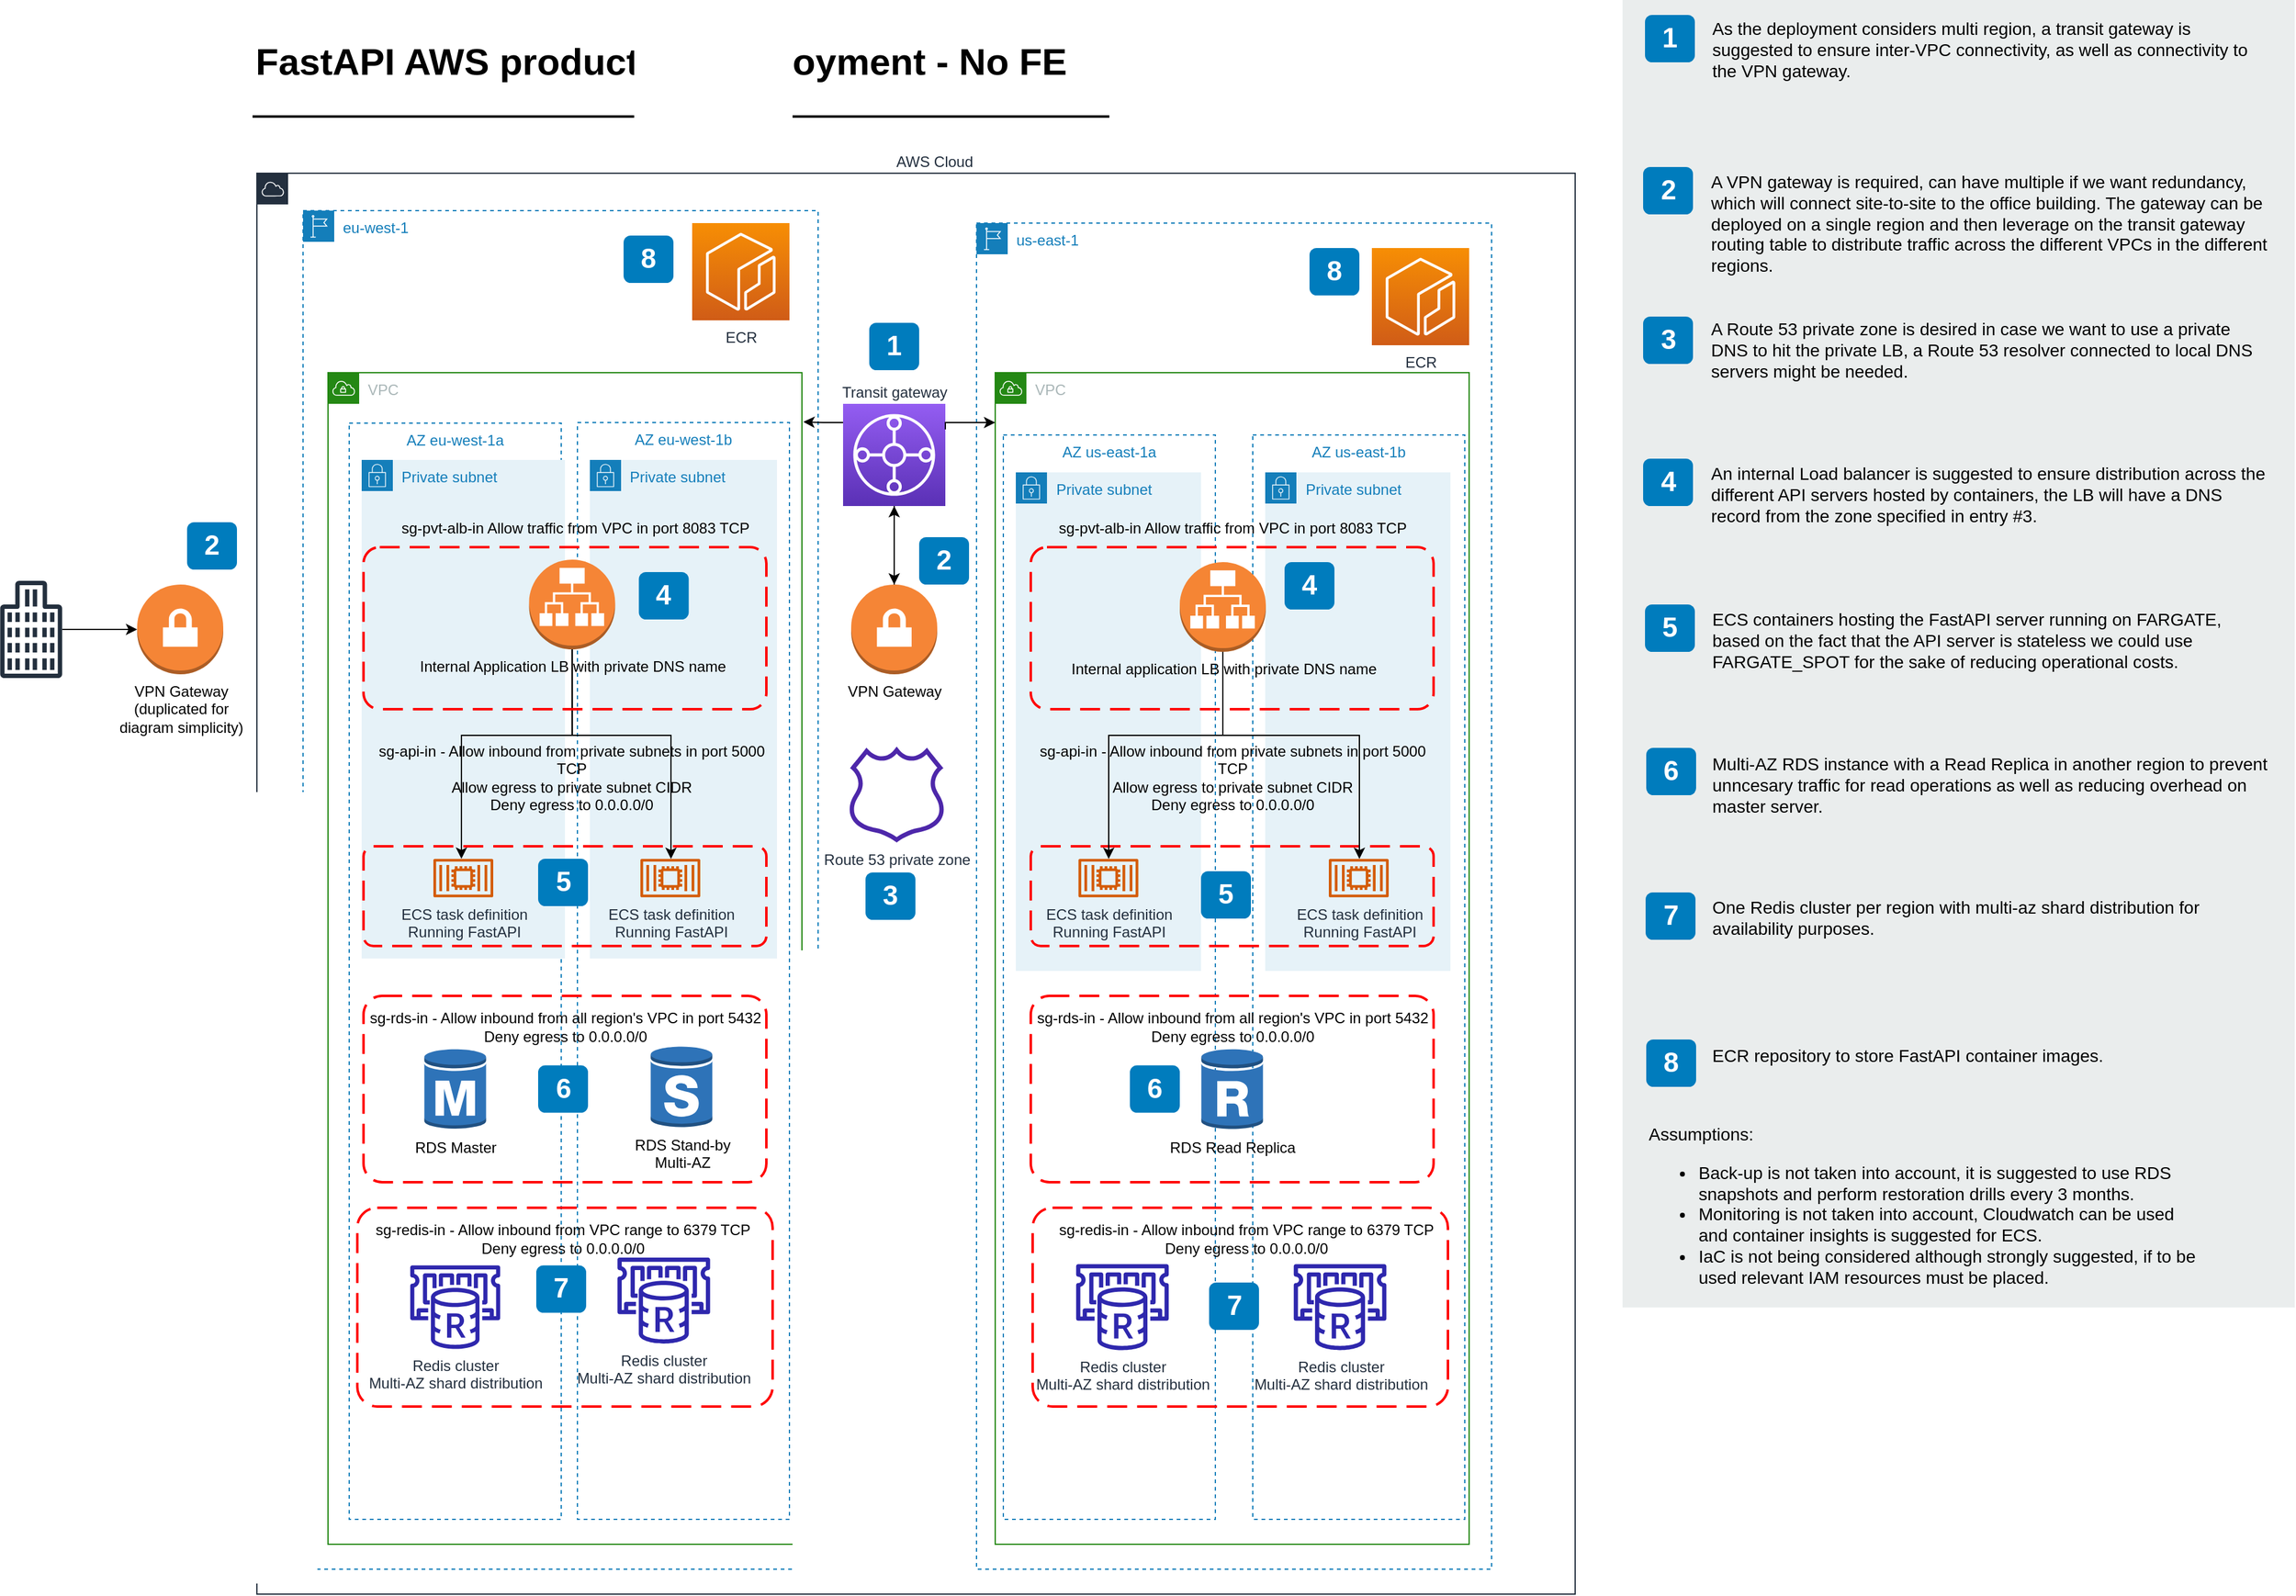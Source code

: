 <mxfile version="19.0.3" type="github">
  <diagram id="Ht1M8jgEwFfnCIfOTk4-" name="Page-1">
    <mxGraphModel dx="2238" dy="588" grid="1" gridSize="10" guides="1" tooltips="1" connect="1" arrows="1" fold="1" page="1" pageScale="1" pageWidth="1169" pageHeight="827" math="0" shadow="0">
      <root>
        <mxCell id="0" />
        <mxCell id="1" parent="0" />
        <mxCell id="-QjtrjUzRDEMRZ5MF8oH-47" value="FastAPI AWS production&amp;nbsp; deployment - No FE" style="text;html=1;resizable=0;points=[];autosize=1;align=left;verticalAlign=top;spacingTop=-4;fontSize=30;fontStyle=1" parent="1" vertex="1">
          <mxGeometry x="-697.5" y="189" width="670" height="40" as="geometry" />
        </mxCell>
        <mxCell id="SCVMTBWpLvtzJIhz15lM-1" value="" style="line;strokeWidth=2;html=1;fontSize=14;" parent="1" vertex="1">
          <mxGeometry x="-697.5" y="248.5" width="1060" height="10" as="geometry" />
        </mxCell>
        <mxCell id="7OVz4w7n9kzEPWy-4BBC-3" value="" style="rounded=0;whiteSpace=wrap;html=1;fillColor=#EAEDED;fontSize=22;fontColor=#FFFFFF;strokeColor=none;labelBackgroundColor=none;" parent="1" vertex="1">
          <mxGeometry x="401" y="160" width="539" height="1049" as="geometry" />
        </mxCell>
        <mxCell id="7OVz4w7n9kzEPWy-4BBC-4" value="1" style="rounded=1;whiteSpace=wrap;html=1;fillColor=#007CBD;strokeColor=none;fontColor=#FFFFFF;fontStyle=1;fontSize=22;labelBackgroundColor=none;" parent="1" vertex="1">
          <mxGeometry x="419" y="172" width="40" height="38" as="geometry" />
        </mxCell>
        <mxCell id="7OVz4w7n9kzEPWy-4BBC-5" value="2" style="rounded=1;whiteSpace=wrap;html=1;fillColor=#007CBD;strokeColor=none;fontColor=#FFFFFF;fontStyle=1;fontSize=22;labelBackgroundColor=none;" parent="1" vertex="1">
          <mxGeometry x="417.5" y="294" width="40" height="38" as="geometry" />
        </mxCell>
        <mxCell id="7OVz4w7n9kzEPWy-4BBC-6" value="3" style="rounded=1;whiteSpace=wrap;html=1;fillColor=#007CBD;strokeColor=none;fontColor=#FFFFFF;fontStyle=1;fontSize=22;labelBackgroundColor=none;" parent="1" vertex="1">
          <mxGeometry x="417.5" y="414" width="40" height="38" as="geometry" />
        </mxCell>
        <mxCell id="7OVz4w7n9kzEPWy-4BBC-7" value="4" style="rounded=1;whiteSpace=wrap;html=1;fillColor=#007CBD;strokeColor=none;fontColor=#FFFFFF;fontStyle=1;fontSize=22;labelBackgroundColor=none;" parent="1" vertex="1">
          <mxGeometry x="417.5" y="528" width="40" height="38" as="geometry" />
        </mxCell>
        <mxCell id="7OVz4w7n9kzEPWy-4BBC-8" value="5" style="rounded=1;whiteSpace=wrap;html=1;fillColor=#007CBD;strokeColor=none;fontColor=#FFFFFF;fontStyle=1;fontSize=22;labelBackgroundColor=none;" parent="1" vertex="1">
          <mxGeometry x="419" y="645" width="40" height="38" as="geometry" />
        </mxCell>
        <mxCell id="7OVz4w7n9kzEPWy-4BBC-9" value="6" style="rounded=1;whiteSpace=wrap;html=1;fillColor=#007CBD;strokeColor=none;fontColor=#FFFFFF;fontStyle=1;fontSize=22;labelBackgroundColor=none;" parent="1" vertex="1">
          <mxGeometry x="420" y="760" width="40" height="38" as="geometry" />
        </mxCell>
        <mxCell id="7OVz4w7n9kzEPWy-4BBC-10" value="7" style="rounded=1;whiteSpace=wrap;html=1;fillColor=#007CBD;strokeColor=none;fontColor=#FFFFFF;fontStyle=1;fontSize=22;labelBackgroundColor=none;" parent="1" vertex="1">
          <mxGeometry x="419.5" y="876" width="40" height="38" as="geometry" />
        </mxCell>
        <mxCell id="7OVz4w7n9kzEPWy-4BBC-11" value="8" style="rounded=1;whiteSpace=wrap;html=1;fillColor=#007CBD;strokeColor=none;fontColor=#FFFFFF;fontStyle=1;fontSize=22;labelBackgroundColor=none;" parent="1" vertex="1">
          <mxGeometry x="420" y="994" width="40" height="38" as="geometry" />
        </mxCell>
        <mxCell id="7OVz4w7n9kzEPWy-4BBC-13" value="As the deployment considers multi region, a transit gateway is suggested to ensure inter-VPC connectivity, as well as connectivity to the VPN gateway." style="text;html=1;align=left;verticalAlign=top;spacingTop=-4;fontSize=14;labelBackgroundColor=none;whiteSpace=wrap;" parent="1" vertex="1">
          <mxGeometry x="470.5" y="171.5" width="449" height="118" as="geometry" />
        </mxCell>
        <mxCell id="7OVz4w7n9kzEPWy-4BBC-14" value="A VPN gateway is required, can have multiple if we want redundancy, which will connect site-to-site to the office building. The gateway can be deployed on a single region and then leverage on the transit gateway routing table to distribute traffic across the different VPCs in the different regions." style="text;html=1;align=left;verticalAlign=top;spacingTop=-4;fontSize=14;labelBackgroundColor=none;whiteSpace=wrap;" parent="1" vertex="1">
          <mxGeometry x="469.5" y="294.5" width="450" height="115" as="geometry" />
        </mxCell>
        <mxCell id="7OVz4w7n9kzEPWy-4BBC-15" value="A Route 53 private zone is desired in case we want to use a private DNS to hit the private LB, a Route 53 resolver connected to local DNS servers might be needed." style="text;html=1;align=left;verticalAlign=top;spacingTop=-4;fontSize=14;labelBackgroundColor=none;whiteSpace=wrap;" parent="1" vertex="1">
          <mxGeometry x="469.5" y="412.5" width="450" height="117" as="geometry" />
        </mxCell>
        <mxCell id="7OVz4w7n9kzEPWy-4BBC-16" value="An internal Load balancer is suggested to ensure distribution across the different API servers hosted by containers, the LB will have a DNS record from the zone specified in entry #3." style="text;html=1;align=left;verticalAlign=top;spacingTop=-4;fontSize=14;labelBackgroundColor=none;whiteSpace=wrap;" parent="1" vertex="1">
          <mxGeometry x="469.5" y="528.5" width="450" height="121" as="geometry" />
        </mxCell>
        <mxCell id="7OVz4w7n9kzEPWy-4BBC-17" value="ECS containers hosting the FastAPI server running on FARGATE, based on the fact that the API server is stateless we could use FARGATE_SPOT for the sake of reducing operational costs." style="text;html=1;align=left;verticalAlign=top;spacingTop=-4;fontSize=14;labelBackgroundColor=none;whiteSpace=wrap;" parent="1" vertex="1">
          <mxGeometry x="470.5" y="645.5" width="449" height="114" as="geometry" />
        </mxCell>
        <mxCell id="7OVz4w7n9kzEPWy-4BBC-18" value="Multi-AZ RDS instance with a Read Replica in another region to prevent unncesary traffic for read operations as well as reducing overhead on master server." style="text;html=1;align=left;verticalAlign=top;spacingTop=-4;fontSize=14;labelBackgroundColor=none;whiteSpace=wrap;" parent="1" vertex="1">
          <mxGeometry x="470.5" y="761.5" width="450" height="118" as="geometry" />
        </mxCell>
        <mxCell id="7OVz4w7n9kzEPWy-4BBC-19" value="One Redis cluster per region with multi-az shard distribution for availability purposes." style="text;html=1;align=left;verticalAlign=top;spacingTop=-4;fontSize=14;labelBackgroundColor=none;whiteSpace=wrap;" parent="1" vertex="1">
          <mxGeometry x="470.5" y="876.5" width="449" height="113" as="geometry" />
        </mxCell>
        <mxCell id="7OVz4w7n9kzEPWy-4BBC-20" value="ECR repository to store FastAPI container images." style="text;html=1;align=left;verticalAlign=top;spacingTop=-4;fontSize=14;labelBackgroundColor=none;whiteSpace=wrap;" parent="1" vertex="1">
          <mxGeometry x="470.5" y="995.5" width="449" height="124" as="geometry" />
        </mxCell>
        <mxCell id="7OVz4w7n9kzEPWy-4BBC-21" value="&lt;div&gt;Assumptions:&lt;/div&gt;&lt;div&gt;&lt;ul&gt;&lt;li&gt;Back-up is not taken into account, it is suggested to use RDS snapshots and perform restoration drills every 3 months.&lt;/li&gt;&lt;li&gt;Monitoring is not taken into account, Cloudwatch can be used and container insights is suggested for ECS.&lt;/li&gt;&lt;li&gt;IaC is not being considered although strongly suggested, if to be used relevant IAM resources must be placed.&lt;br&gt;&lt;/li&gt;&lt;/ul&gt;&lt;/div&gt;" style="text;html=1;align=left;verticalAlign=top;spacingTop=-4;fontSize=14;labelBackgroundColor=none;whiteSpace=wrap;" parent="1" vertex="1">
          <mxGeometry x="420" y="1059" width="449" height="115" as="geometry" />
        </mxCell>
        <mxCell id="X8f6CpPXcMIXnC8pIXMU-3" value="AWS Cloud" style="points=[[0,0],[0.25,0],[0.5,0],[0.75,0],[1,0],[1,0.25],[1,0.5],[1,0.75],[1,1],[0.75,1],[0.5,1],[0.25,1],[0,1],[0,0.75],[0,0.5],[0,0.25]];outlineConnect=0;gradientColor=none;html=1;whiteSpace=wrap;fontSize=12;fontStyle=0;container=1;pointerEvents=0;collapsible=0;recursiveResize=0;shape=mxgraph.aws4.group;grIcon=mxgraph.aws4.group_aws_cloud;strokeColor=#232F3E;fillColor=none;verticalAlign=bottom;align=center;spacingLeft=30;fontColor=#232F3E;dashed=0;labelPosition=center;verticalLabelPosition=top;" parent="1" vertex="1">
          <mxGeometry x="-694" y="299" width="1057" height="1140" as="geometry" />
        </mxCell>
        <mxCell id="X8f6CpPXcMIXnC8pIXMU-4" value="eu-west-1" style="points=[[0,0],[0.25,0],[0.5,0],[0.75,0],[1,0],[1,0.25],[1,0.5],[1,0.75],[1,1],[0.75,1],[0.5,1],[0.25,1],[0,1],[0,0.75],[0,0.5],[0,0.25]];outlineConnect=0;gradientColor=none;html=1;whiteSpace=wrap;fontSize=12;fontStyle=0;container=1;pointerEvents=0;collapsible=0;recursiveResize=0;shape=mxgraph.aws4.group;grIcon=mxgraph.aws4.group_region;strokeColor=#147EBA;fillColor=none;verticalAlign=top;align=left;spacingLeft=30;fontColor=#147EBA;dashed=1;" parent="X8f6CpPXcMIXnC8pIXMU-3" vertex="1">
          <mxGeometry x="37" y="30" width="413" height="1090" as="geometry" />
        </mxCell>
        <mxCell id="X8f6CpPXcMIXnC8pIXMU-10" value="AZ eu-west-1b" style="fillColor=none;strokeColor=#147EBA;dashed=1;verticalAlign=top;fontStyle=0;fontColor=#147EBA;" parent="X8f6CpPXcMIXnC8pIXMU-4" vertex="1">
          <mxGeometry x="220" y="170" width="170" height="880" as="geometry" />
        </mxCell>
        <mxCell id="X8f6CpPXcMIXnC8pIXMU-25" value="Private subnet" style="points=[[0,0],[0.25,0],[0.5,0],[0.75,0],[1,0],[1,0.25],[1,0.5],[1,0.75],[1,1],[0.75,1],[0.5,1],[0.25,1],[0,1],[0,0.75],[0,0.5],[0,0.25]];outlineConnect=0;gradientColor=none;html=1;whiteSpace=wrap;fontSize=12;fontStyle=0;container=1;pointerEvents=0;collapsible=0;recursiveResize=0;shape=mxgraph.aws4.group;grIcon=mxgraph.aws4.group_security_group;grStroke=0;strokeColor=#147EBA;fillColor=#E6F2F8;verticalAlign=top;align=left;spacingLeft=30;fontColor=#147EBA;dashed=0;" parent="X8f6CpPXcMIXnC8pIXMU-4" vertex="1">
          <mxGeometry x="230" y="200" width="150" height="400" as="geometry" />
        </mxCell>
        <mxCell id="X8f6CpPXcMIXnC8pIXMU-14" value="VPC" style="points=[[0,0],[0.25,0],[0.5,0],[0.75,0],[1,0],[1,0.25],[1,0.5],[1,0.75],[1,1],[0.75,1],[0.5,1],[0.25,1],[0,1],[0,0.75],[0,0.5],[0,0.25]];outlineConnect=0;gradientColor=none;html=1;whiteSpace=wrap;fontSize=12;fontStyle=0;container=1;pointerEvents=0;collapsible=0;recursiveResize=0;shape=mxgraph.aws4.group;grIcon=mxgraph.aws4.group_vpc;strokeColor=#248814;fillColor=none;verticalAlign=top;align=left;spacingLeft=30;fontColor=#AAB7B8;dashed=0;" parent="X8f6CpPXcMIXnC8pIXMU-4" vertex="1">
          <mxGeometry x="20" y="130" width="380" height="940" as="geometry" />
        </mxCell>
        <mxCell id="X8f6CpPXcMIXnC8pIXMU-9" value="AZ eu-west-1a" style="fillColor=none;strokeColor=#147EBA;dashed=1;verticalAlign=top;fontStyle=0;fontColor=#147EBA;" parent="X8f6CpPXcMIXnC8pIXMU-14" vertex="1">
          <mxGeometry x="17" y="40.5" width="170" height="879.5" as="geometry" />
        </mxCell>
        <mxCell id="X8f6CpPXcMIXnC8pIXMU-6" value="Private subnet" style="points=[[0,0],[0.25,0],[0.5,0],[0.75,0],[1,0],[1,0.25],[1,0.5],[1,0.75],[1,1],[0.75,1],[0.5,1],[0.25,1],[0,1],[0,0.75],[0,0.5],[0,0.25]];outlineConnect=0;gradientColor=none;html=1;whiteSpace=wrap;fontSize=12;fontStyle=0;container=1;pointerEvents=0;collapsible=0;recursiveResize=0;shape=mxgraph.aws4.group;grIcon=mxgraph.aws4.group_security_group;grStroke=0;strokeColor=#147EBA;fillColor=#E6F2F8;verticalAlign=top;align=left;spacingLeft=30;fontColor=#147EBA;dashed=0;" parent="X8f6CpPXcMIXnC8pIXMU-14" vertex="1">
          <mxGeometry x="27" y="70" width="163" height="400" as="geometry" />
        </mxCell>
        <mxCell id="X8f6CpPXcMIXnC8pIXMU-40" value="RDS Master" style="outlineConnect=0;dashed=0;verticalLabelPosition=bottom;verticalAlign=top;align=center;html=1;shape=mxgraph.aws3.rds_db_instance;fillColor=#2E73B8;gradientColor=none;" parent="X8f6CpPXcMIXnC8pIXMU-14" vertex="1">
          <mxGeometry x="77.25" y="541.75" width="49.5" height="66" as="geometry" />
        </mxCell>
        <mxCell id="X8f6CpPXcMIXnC8pIXMU-45" value="Redis cluster&lt;br&gt;Multi-AZ shard distribution" style="sketch=0;outlineConnect=0;fontColor=#232F3E;gradientColor=none;fillColor=#2E27AD;strokeColor=none;dashed=0;verticalLabelPosition=bottom;verticalAlign=top;align=center;html=1;fontSize=12;fontStyle=0;aspect=fixed;pointerEvents=1;shape=mxgraph.aws4.elasticache_for_redis;" parent="X8f6CpPXcMIXnC8pIXMU-14" vertex="1">
          <mxGeometry x="64.13" y="716.25" width="75.74" height="67" as="geometry" />
        </mxCell>
        <mxCell id="X8f6CpPXcMIXnC8pIXMU-88" value="" style="rounded=1;arcSize=10;dashed=1;strokeColor=#ff0000;fillColor=none;gradientColor=none;dashPattern=8 4;strokeWidth=2;" parent="X8f6CpPXcMIXnC8pIXMU-14" vertex="1">
          <mxGeometry x="23.5" y="670" width="333" height="159.5" as="geometry" />
        </mxCell>
        <mxCell id="X8f6CpPXcMIXnC8pIXMU-89" value="sg-redis-in - Allow inbound from VPC range to 6379 TCP&lt;br&gt;Deny egress to 0.0.0.0/0" style="text;html=1;strokeColor=none;fillColor=none;align=center;verticalAlign=middle;whiteSpace=wrap;rounded=0;" parent="X8f6CpPXcMIXnC8pIXMU-14" vertex="1">
          <mxGeometry x="27" y="680" width="323" height="30" as="geometry" />
        </mxCell>
        <mxCell id="X8f6CpPXcMIXnC8pIXMU-43" value="ECS task definition&lt;br&gt;Running FastAPI" style="sketch=0;outlineConnect=0;fontColor=#232F3E;gradientColor=none;fillColor=#D45B07;strokeColor=none;dashed=0;verticalLabelPosition=bottom;verticalAlign=top;align=center;html=1;fontSize=12;fontStyle=0;aspect=fixed;pointerEvents=1;shape=mxgraph.aws4.container_2;" parent="X8f6CpPXcMIXnC8pIXMU-14" vertex="1">
          <mxGeometry x="84.5" y="390" width="48" height="31" as="geometry" />
        </mxCell>
        <mxCell id="X8f6CpPXcMIXnC8pIXMU-100" value="" style="rounded=1;arcSize=10;dashed=1;strokeColor=#ff0000;fillColor=none;gradientColor=none;dashPattern=8 4;strokeWidth=2;" parent="X8f6CpPXcMIXnC8pIXMU-14" vertex="1">
          <mxGeometry x="28.5" y="500" width="323" height="149.5" as="geometry" />
        </mxCell>
        <mxCell id="X8f6CpPXcMIXnC8pIXMU-102" value="sg-rds-in - Allow inbound from all region&#39;s VPC in port 5432&lt;br&gt;Deny egress to 0.0.0.0/0" style="text;html=1;strokeColor=none;fillColor=none;align=center;verticalAlign=middle;whiteSpace=wrap;rounded=0;" parent="X8f6CpPXcMIXnC8pIXMU-14" vertex="1">
          <mxGeometry x="28.5" y="510" width="323" height="30" as="geometry" />
        </mxCell>
        <mxCell id="X8f6CpPXcMIXnC8pIXMU-104" value="" style="rounded=1;arcSize=10;dashed=1;strokeColor=#ff0000;fillColor=none;gradientColor=none;dashPattern=8 4;strokeWidth=2;" parent="X8f6CpPXcMIXnC8pIXMU-14" vertex="1">
          <mxGeometry x="28.5" y="380" width="323" height="80" as="geometry" />
        </mxCell>
        <mxCell id="X8f6CpPXcMIXnC8pIXMU-85" value="ECS task definition&lt;br&gt;Running FastAPI&lt;br&gt;&lt;br&gt;" style="sketch=0;outlineConnect=0;fontColor=#232F3E;gradientColor=none;fillColor=#D45B07;strokeColor=none;dashed=0;verticalLabelPosition=bottom;verticalAlign=top;align=center;html=1;fontSize=12;fontStyle=0;aspect=fixed;pointerEvents=1;shape=mxgraph.aws4.container_2;" parent="X8f6CpPXcMIXnC8pIXMU-14" vertex="1">
          <mxGeometry x="250.5" y="390" width="48" height="31" as="geometry" />
        </mxCell>
        <mxCell id="X8f6CpPXcMIXnC8pIXMU-105" value="sg-api-in - Allow inbound from private subnets in port 5000 TCP&lt;br&gt;Allow egress to private subnet CIDR&lt;br&gt;Deny egress to 0.0.0.0/0" style="text;html=1;strokeColor=none;fillColor=none;align=center;verticalAlign=middle;whiteSpace=wrap;rounded=0;" parent="X8f6CpPXcMIXnC8pIXMU-14" vertex="1">
          <mxGeometry x="33.5" y="280" width="323" height="90" as="geometry" />
        </mxCell>
        <mxCell id="X8f6CpPXcMIXnC8pIXMU-170" value="5" style="rounded=1;whiteSpace=wrap;html=1;fillColor=#007CBD;strokeColor=none;fontColor=#FFFFFF;fontStyle=1;fontSize=22;labelBackgroundColor=none;" parent="X8f6CpPXcMIXnC8pIXMU-14" vertex="1">
          <mxGeometry x="168.5" y="390" width="40" height="38" as="geometry" />
        </mxCell>
        <mxCell id="X8f6CpPXcMIXnC8pIXMU-173" value="6" style="rounded=1;whiteSpace=wrap;html=1;fillColor=#007CBD;strokeColor=none;fontColor=#FFFFFF;fontStyle=1;fontSize=22;labelBackgroundColor=none;" parent="X8f6CpPXcMIXnC8pIXMU-14" vertex="1">
          <mxGeometry x="168.5" y="555.75" width="40" height="38" as="geometry" />
        </mxCell>
        <mxCell id="X8f6CpPXcMIXnC8pIXMU-175" value="7" style="rounded=1;whiteSpace=wrap;html=1;fillColor=#007CBD;strokeColor=none;fontColor=#FFFFFF;fontStyle=1;fontSize=22;labelBackgroundColor=none;" parent="X8f6CpPXcMIXnC8pIXMU-14" vertex="1">
          <mxGeometry x="167" y="716.25" width="40" height="38" as="geometry" />
        </mxCell>
        <mxCell id="X8f6CpPXcMIXnC8pIXMU-8" value="ECR" style="sketch=0;points=[[0,0,0],[0.25,0,0],[0.5,0,0],[0.75,0,0],[1,0,0],[0,1,0],[0.25,1,0],[0.5,1,0],[0.75,1,0],[1,1,0],[0,0.25,0],[0,0.5,0],[0,0.75,0],[1,0.25,0],[1,0.5,0],[1,0.75,0]];outlineConnect=0;fontColor=#232F3E;gradientColor=#F78E04;gradientDirection=north;fillColor=#D05C17;strokeColor=#ffffff;dashed=0;verticalLabelPosition=bottom;verticalAlign=top;align=center;html=1;fontSize=12;fontStyle=0;aspect=fixed;shape=mxgraph.aws4.resourceIcon;resIcon=mxgraph.aws4.ecr;" parent="X8f6CpPXcMIXnC8pIXMU-4" vertex="1">
          <mxGeometry x="312" y="10" width="78" height="78" as="geometry" />
        </mxCell>
        <mxCell id="X8f6CpPXcMIXnC8pIXMU-41" value="RDS Stand-by&lt;br&gt;Multi-AZ" style="outlineConnect=0;dashed=0;verticalLabelPosition=bottom;verticalAlign=top;align=center;html=1;shape=mxgraph.aws3.rds_db_instance_standby_multi_az;fillColor=#2E73B8;gradientColor=none;" parent="X8f6CpPXcMIXnC8pIXMU-4" vertex="1">
          <mxGeometry x="278.75" y="670" width="49.5" height="66" as="geometry" />
        </mxCell>
        <mxCell id="X8f6CpPXcMIXnC8pIXMU-46" value="Redis cluster&lt;br&gt;Multi-AZ shard distribution" style="sketch=0;outlineConnect=0;fontColor=#232F3E;gradientColor=none;fillColor=#2E27AD;strokeColor=none;dashed=0;verticalLabelPosition=bottom;verticalAlign=top;align=center;html=1;fontSize=12;fontStyle=0;aspect=fixed;pointerEvents=1;shape=mxgraph.aws4.elasticache_for_redis;" parent="X8f6CpPXcMIXnC8pIXMU-4" vertex="1">
          <mxGeometry x="250.25" y="840" width="78" height="69" as="geometry" />
        </mxCell>
        <mxCell id="X8f6CpPXcMIXnC8pIXMU-131" style="edgeStyle=orthogonalEdgeStyle;rounded=0;orthogonalLoop=1;jettySize=auto;html=1;entryX=0.243;entryY=0.125;entryDx=0;entryDy=0;entryPerimeter=0;" parent="X8f6CpPXcMIXnC8pIXMU-4" source="X8f6CpPXcMIXnC8pIXMU-127" target="X8f6CpPXcMIXnC8pIXMU-104" edge="1">
          <mxGeometry relative="1" as="geometry">
            <Array as="points">
              <mxPoint x="216" y="421" />
              <mxPoint x="127" y="421" />
            </Array>
          </mxGeometry>
        </mxCell>
        <mxCell id="X8f6CpPXcMIXnC8pIXMU-132" style="edgeStyle=orthogonalEdgeStyle;rounded=0;orthogonalLoop=1;jettySize=auto;html=1;exitX=0.5;exitY=1;exitDx=0;exitDy=0;exitPerimeter=0;" parent="X8f6CpPXcMIXnC8pIXMU-4" source="X8f6CpPXcMIXnC8pIXMU-127" target="X8f6CpPXcMIXnC8pIXMU-85" edge="1">
          <mxGeometry relative="1" as="geometry">
            <Array as="points">
              <mxPoint x="216" y="421" />
              <mxPoint x="295" y="421" />
            </Array>
          </mxGeometry>
        </mxCell>
        <mxCell id="X8f6CpPXcMIXnC8pIXMU-127" value="Internal Application LB with private DNS name" style="outlineConnect=0;dashed=0;verticalLabelPosition=bottom;verticalAlign=top;align=center;html=1;shape=mxgraph.aws3.application_load_balancer;fillColor=#F58536;gradientColor=none;" parent="X8f6CpPXcMIXnC8pIXMU-4" vertex="1">
          <mxGeometry x="181.25" y="280" width="69" height="72" as="geometry" />
        </mxCell>
        <mxCell id="X8f6CpPXcMIXnC8pIXMU-129" value="" style="rounded=1;arcSize=10;dashed=1;strokeColor=#ff0000;fillColor=none;gradientColor=none;dashPattern=8 4;strokeWidth=2;" parent="X8f6CpPXcMIXnC8pIXMU-4" vertex="1">
          <mxGeometry x="48.5" y="270" width="323" height="130" as="geometry" />
        </mxCell>
        <mxCell id="X8f6CpPXcMIXnC8pIXMU-133" value="sg-pvt-alb-in Allow traffic from VPC in port 8083 TCP" style="text;html=1;strokeColor=none;fillColor=none;align=center;verticalAlign=middle;whiteSpace=wrap;rounded=0;" parent="X8f6CpPXcMIXnC8pIXMU-4" vertex="1">
          <mxGeometry x="57" y="240" width="323" height="30" as="geometry" />
        </mxCell>
        <mxCell id="X8f6CpPXcMIXnC8pIXMU-168" value="4" style="rounded=1;whiteSpace=wrap;html=1;fillColor=#007CBD;strokeColor=none;fontColor=#FFFFFF;fontStyle=1;fontSize=22;labelBackgroundColor=none;" parent="X8f6CpPXcMIXnC8pIXMU-4" vertex="1">
          <mxGeometry x="269.25" y="290" width="40" height="38" as="geometry" />
        </mxCell>
        <mxCell id="X8f6CpPXcMIXnC8pIXMU-177" value="8" style="rounded=1;whiteSpace=wrap;html=1;fillColor=#007CBD;strokeColor=none;fontColor=#FFFFFF;fontStyle=1;fontSize=22;labelBackgroundColor=none;" parent="X8f6CpPXcMIXnC8pIXMU-4" vertex="1">
          <mxGeometry x="257" y="20" width="40" height="38" as="geometry" />
        </mxCell>
        <mxCell id="X8f6CpPXcMIXnC8pIXMU-31" value="Transit gateway" style="sketch=0;points=[[0,0,0],[0.25,0,0],[0.5,0,0],[0.75,0,0],[1,0,0],[0,1,0],[0.25,1,0],[0.5,1,0],[0.75,1,0],[1,1,0],[0,0.25,0],[0,0.5,0],[0,0.75,0],[1,0.25,0],[1,0.5,0],[1,0.75,0]];outlineConnect=0;fontColor=#232F3E;gradientColor=#945DF2;gradientDirection=north;fillColor=#5A30B5;strokeColor=#ffffff;dashed=0;verticalLabelPosition=top;verticalAlign=bottom;align=center;html=1;fontSize=12;fontStyle=0;aspect=fixed;shape=mxgraph.aws4.resourceIcon;resIcon=mxgraph.aws4.transit_gateway;labelPosition=center;" parent="X8f6CpPXcMIXnC8pIXMU-3" vertex="1">
          <mxGeometry x="470" y="185" width="82" height="82" as="geometry" />
        </mxCell>
        <mxCell id="X8f6CpPXcMIXnC8pIXMU-81" value="VPN Gateway" style="outlineConnect=0;dashed=0;verticalLabelPosition=bottom;verticalAlign=top;align=center;html=1;shape=mxgraph.aws3.vpn_gateway;fillColor=#F58536;gradientColor=none;" parent="X8f6CpPXcMIXnC8pIXMU-3" vertex="1">
          <mxGeometry x="476.5" y="330" width="69" height="72" as="geometry" />
        </mxCell>
        <mxCell id="X8f6CpPXcMIXnC8pIXMU-5" value="us-east-1" style="points=[[0,0],[0.25,0],[0.5,0],[0.75,0],[1,0],[1,0.25],[1,0.5],[1,0.75],[1,1],[0.75,1],[0.5,1],[0.25,1],[0,1],[0,0.75],[0,0.5],[0,0.25]];outlineConnect=0;gradientColor=none;html=1;whiteSpace=wrap;fontSize=12;fontStyle=0;container=1;pointerEvents=0;collapsible=0;recursiveResize=0;shape=mxgraph.aws4.group;grIcon=mxgraph.aws4.group_region;strokeColor=#147EBA;fillColor=none;verticalAlign=top;align=left;spacingLeft=30;fontColor=#147EBA;dashed=1;" parent="X8f6CpPXcMIXnC8pIXMU-3" vertex="1">
          <mxGeometry x="577" y="40" width="413" height="1080" as="geometry" />
        </mxCell>
        <mxCell id="X8f6CpPXcMIXnC8pIXMU-26" value="Private subnet" style="points=[[0,0],[0.25,0],[0.5,0],[0.75,0],[1,0],[1,0.25],[1,0.5],[1,0.75],[1,1],[0.75,1],[0.5,1],[0.25,1],[0,1],[0,0.75],[0,0.5],[0,0.25]];outlineConnect=0;gradientColor=none;html=1;whiteSpace=wrap;fontSize=12;fontStyle=0;container=1;pointerEvents=0;collapsible=0;recursiveResize=0;shape=mxgraph.aws4.group;grIcon=mxgraph.aws4.group_security_group;grStroke=0;strokeColor=#147EBA;fillColor=#E6F2F8;verticalAlign=top;align=left;spacingLeft=30;fontColor=#147EBA;dashed=0;" parent="X8f6CpPXcMIXnC8pIXMU-5" vertex="1">
          <mxGeometry x="231.5" y="200" width="148.5" height="400" as="geometry" />
        </mxCell>
        <mxCell id="X8f6CpPXcMIXnC8pIXMU-12" value="AZ us-east-1b" style="fillColor=none;strokeColor=#147EBA;dashed=1;verticalAlign=top;fontStyle=0;fontColor=#147EBA;" parent="X8f6CpPXcMIXnC8pIXMU-5" vertex="1">
          <mxGeometry x="221.5" y="170" width="170" height="870" as="geometry" />
        </mxCell>
        <mxCell id="X8f6CpPXcMIXnC8pIXMU-18" value="Private subnet" style="points=[[0,0],[0.25,0],[0.5,0],[0.75,0],[1,0],[1,0.25],[1,0.5],[1,0.75],[1,1],[0.75,1],[0.5,1],[0.25,1],[0,1],[0,0.75],[0,0.5],[0,0.25]];outlineConnect=0;gradientColor=none;html=1;whiteSpace=wrap;fontSize=12;fontStyle=0;container=1;pointerEvents=0;collapsible=0;recursiveResize=0;shape=mxgraph.aws4.group;grIcon=mxgraph.aws4.group_security_group;grStroke=0;strokeColor=#147EBA;fillColor=#E6F2F8;verticalAlign=top;align=left;spacingLeft=30;fontColor=#147EBA;dashed=0;" parent="X8f6CpPXcMIXnC8pIXMU-5" vertex="1">
          <mxGeometry x="31.5" y="200" width="148.5" height="400" as="geometry" />
        </mxCell>
        <mxCell id="X8f6CpPXcMIXnC8pIXMU-11" value="AZ us-east-1a" style="fillColor=none;strokeColor=#147EBA;dashed=1;verticalAlign=top;fontStyle=0;fontColor=#147EBA;" parent="X8f6CpPXcMIXnC8pIXMU-5" vertex="1">
          <mxGeometry x="21.5" y="170" width="170" height="870" as="geometry" />
        </mxCell>
        <mxCell id="X8f6CpPXcMIXnC8pIXMU-125" value="" style="rounded=1;arcSize=10;dashed=1;strokeColor=#ff0000;fillColor=none;gradientColor=none;dashPattern=8 4;strokeWidth=2;" parent="X8f6CpPXcMIXnC8pIXMU-5" vertex="1">
          <mxGeometry x="43.5" y="500" width="323" height="80" as="geometry" />
        </mxCell>
        <mxCell id="X8f6CpPXcMIXnC8pIXMU-7" value="ECR" style="sketch=0;points=[[0,0,0],[0.25,0,0],[0.5,0,0],[0.75,0,0],[1,0,0],[0,1,0],[0.25,1,0],[0.5,1,0],[0.75,1,0],[1,1,0],[0,0.25,0],[0,0.5,0],[0,0.75,0],[1,0.25,0],[1,0.5,0],[1,0.75,0]];outlineConnect=0;fontColor=#232F3E;gradientColor=#F78E04;gradientDirection=north;fillColor=#D05C17;strokeColor=#ffffff;dashed=0;verticalLabelPosition=bottom;verticalAlign=top;align=center;html=1;fontSize=12;fontStyle=0;aspect=fixed;shape=mxgraph.aws4.resourceIcon;resIcon=mxgraph.aws4.ecr;" parent="X8f6CpPXcMIXnC8pIXMU-5" vertex="1">
          <mxGeometry x="317" y="20" width="78" height="78" as="geometry" />
        </mxCell>
        <mxCell id="X8f6CpPXcMIXnC8pIXMU-16" value="VPC" style="points=[[0,0],[0.25,0],[0.5,0],[0.75,0],[1,0],[1,0.25],[1,0.5],[1,0.75],[1,1],[0.75,1],[0.5,1],[0.25,1],[0,1],[0,0.75],[0,0.5],[0,0.25]];outlineConnect=0;gradientColor=none;html=1;whiteSpace=wrap;fontSize=12;fontStyle=0;container=1;pointerEvents=0;collapsible=0;recursiveResize=0;shape=mxgraph.aws4.group;grIcon=mxgraph.aws4.group_vpc;strokeColor=#248814;fillColor=none;verticalAlign=top;align=left;spacingLeft=30;fontColor=#AAB7B8;dashed=0;" parent="X8f6CpPXcMIXnC8pIXMU-5" vertex="1">
          <mxGeometry x="15" y="120" width="380" height="940" as="geometry" />
        </mxCell>
        <mxCell id="X8f6CpPXcMIXnC8pIXMU-42" value="RDS Read Replica" style="outlineConnect=0;dashed=0;verticalLabelPosition=bottom;verticalAlign=top;align=center;html=1;shape=mxgraph.aws3.rds_db_instance_read_replica;fillColor=#2E73B8;gradientColor=none;" parent="X8f6CpPXcMIXnC8pIXMU-16" vertex="1">
          <mxGeometry x="165.25" y="541.75" width="49.5" height="66" as="geometry" />
        </mxCell>
        <mxCell id="X8f6CpPXcMIXnC8pIXMU-101" value="" style="rounded=1;arcSize=10;dashed=1;strokeColor=#ff0000;fillColor=none;gradientColor=none;dashPattern=8 4;strokeWidth=2;" parent="X8f6CpPXcMIXnC8pIXMU-16" vertex="1">
          <mxGeometry x="28.5" y="500" width="323" height="149.5" as="geometry" />
        </mxCell>
        <mxCell id="X8f6CpPXcMIXnC8pIXMU-135" value="sg-rds-in - Allow inbound from all region&#39;s VPC in port 5432&lt;br&gt;Deny egress to 0.0.0.0/0" style="text;html=1;strokeColor=none;fillColor=none;align=center;verticalAlign=middle;whiteSpace=wrap;rounded=0;" parent="X8f6CpPXcMIXnC8pIXMU-16" vertex="1">
          <mxGeometry x="28.5" y="510" width="323" height="30" as="geometry" />
        </mxCell>
        <mxCell id="X8f6CpPXcMIXnC8pIXMU-126" value="sg-api-in - Allow inbound from private subnets in port 5000 TCP&lt;br&gt;Allow egress to private subnet CIDR&lt;br&gt;Deny egress to 0.0.0.0/0" style="text;html=1;strokeColor=none;fillColor=none;align=center;verticalAlign=middle;whiteSpace=wrap;rounded=0;" parent="X8f6CpPXcMIXnC8pIXMU-16" vertex="1">
          <mxGeometry x="28.5" y="280" width="323" height="90" as="geometry" />
        </mxCell>
        <mxCell id="X8f6CpPXcMIXnC8pIXMU-151" value="sg-pvt-alb-in Allow traffic from VPC in port 8083 TCP" style="text;html=1;strokeColor=none;fillColor=none;align=center;verticalAlign=middle;whiteSpace=wrap;rounded=0;" parent="X8f6CpPXcMIXnC8pIXMU-16" vertex="1">
          <mxGeometry x="28.5" y="110" width="323" height="30" as="geometry" />
        </mxCell>
        <mxCell id="X8f6CpPXcMIXnC8pIXMU-136" value="" style="rounded=1;arcSize=10;dashed=1;strokeColor=#ff0000;fillColor=none;gradientColor=none;dashPattern=8 4;strokeWidth=2;" parent="X8f6CpPXcMIXnC8pIXMU-16" vertex="1">
          <mxGeometry x="28.5" y="140" width="323" height="130" as="geometry" />
        </mxCell>
        <mxCell id="X8f6CpPXcMIXnC8pIXMU-155" value="Internal application LB with private DNS name" style="outlineConnect=0;dashed=0;verticalLabelPosition=bottom;verticalAlign=top;align=center;html=1;shape=mxgraph.aws3.application_load_balancer;fillColor=#F58534;gradientColor=none;" parent="X8f6CpPXcMIXnC8pIXMU-16" vertex="1">
          <mxGeometry x="148" y="152" width="69" height="72" as="geometry" />
        </mxCell>
        <mxCell id="X8f6CpPXcMIXnC8pIXMU-169" value="4" style="rounded=1;whiteSpace=wrap;html=1;fillColor=#007CBD;strokeColor=none;fontColor=#FFFFFF;fontStyle=1;fontSize=22;labelBackgroundColor=none;" parent="X8f6CpPXcMIXnC8pIXMU-16" vertex="1">
          <mxGeometry x="232" y="152" width="40" height="38" as="geometry" />
        </mxCell>
        <mxCell id="X8f6CpPXcMIXnC8pIXMU-174" value="6" style="rounded=1;whiteSpace=wrap;html=1;fillColor=#007CBD;strokeColor=none;fontColor=#FFFFFF;fontStyle=1;fontSize=22;labelBackgroundColor=none;" parent="X8f6CpPXcMIXnC8pIXMU-16" vertex="1">
          <mxGeometry x="108" y="555.75" width="40" height="38" as="geometry" />
        </mxCell>
        <mxCell id="X8f6CpPXcMIXnC8pIXMU-87" value="ECS task definition&lt;br&gt;Running FastAPI" style="sketch=0;outlineConnect=0;fontColor=#232F3E;gradientColor=none;fillColor=#D45B07;strokeColor=none;dashed=0;verticalLabelPosition=bottom;verticalAlign=top;align=center;html=1;fontSize=12;fontStyle=0;aspect=fixed;pointerEvents=1;shape=mxgraph.aws4.container_2;" parent="X8f6CpPXcMIXnC8pIXMU-5" vertex="1">
          <mxGeometry x="282.5" y="510" width="48" height="31" as="geometry" />
        </mxCell>
        <mxCell id="X8f6CpPXcMIXnC8pIXMU-90" value="" style="rounded=1;arcSize=10;dashed=1;strokeColor=#ff0000;fillColor=none;gradientColor=none;dashPattern=8 4;strokeWidth=2;" parent="X8f6CpPXcMIXnC8pIXMU-5" vertex="1">
          <mxGeometry x="45" y="790" width="333" height="159.5" as="geometry" />
        </mxCell>
        <mxCell id="X8f6CpPXcMIXnC8pIXMU-77" value="Redis cluster&lt;br&gt;Multi-AZ shard distribution" style="sketch=0;outlineConnect=0;fontColor=#232F3E;gradientColor=none;fillColor=#2E27AD;strokeColor=none;dashed=0;verticalLabelPosition=bottom;verticalAlign=top;align=center;html=1;fontSize=12;fontStyle=0;aspect=fixed;pointerEvents=1;shape=mxgraph.aws4.elasticache_for_redis;" parent="X8f6CpPXcMIXnC8pIXMU-5" vertex="1">
          <mxGeometry x="78" y="835.25" width="78" height="69" as="geometry" />
        </mxCell>
        <mxCell id="X8f6CpPXcMIXnC8pIXMU-78" value="Redis cluster&lt;br&gt;Multi-AZ shard distribution" style="sketch=0;outlineConnect=0;fontColor=#232F3E;gradientColor=none;fillColor=#2E27AD;strokeColor=none;dashed=0;verticalLabelPosition=bottom;verticalAlign=top;align=center;html=1;fontSize=12;fontStyle=0;aspect=fixed;pointerEvents=1;shape=mxgraph.aws4.elasticache_for_redis;" parent="X8f6CpPXcMIXnC8pIXMU-5" vertex="1">
          <mxGeometry x="252.5" y="835.25" width="78" height="69" as="geometry" />
        </mxCell>
        <mxCell id="X8f6CpPXcMIXnC8pIXMU-91" value="sg-redis-in - Allow inbound from VPC range to 6379 TCP&lt;br&gt;Deny egress to 0.0.0.0/0" style="text;html=1;strokeColor=none;fillColor=none;align=center;verticalAlign=middle;whiteSpace=wrap;rounded=0;" parent="X8f6CpPXcMIXnC8pIXMU-5" vertex="1">
          <mxGeometry x="55" y="800" width="323" height="30" as="geometry" />
        </mxCell>
        <mxCell id="X8f6CpPXcMIXnC8pIXMU-86" value="ECS task definition&lt;br&gt;Running FastAPI" style="sketch=0;outlineConnect=0;fontColor=#232F3E;gradientColor=none;fillColor=#D45B07;strokeColor=none;dashed=0;verticalLabelPosition=bottom;verticalAlign=top;align=center;html=1;fontSize=12;fontStyle=0;aspect=fixed;pointerEvents=1;shape=mxgraph.aws4.container_2;" parent="X8f6CpPXcMIXnC8pIXMU-5" vertex="1">
          <mxGeometry x="81.75" y="510" width="48" height="31" as="geometry" />
        </mxCell>
        <mxCell id="X8f6CpPXcMIXnC8pIXMU-158" style="edgeStyle=orthogonalEdgeStyle;rounded=0;orthogonalLoop=1;jettySize=auto;html=1;exitX=0.5;exitY=1;exitDx=0;exitDy=0;exitPerimeter=0;" parent="X8f6CpPXcMIXnC8pIXMU-5" source="X8f6CpPXcMIXnC8pIXMU-155" target="X8f6CpPXcMIXnC8pIXMU-86" edge="1">
          <mxGeometry relative="1" as="geometry">
            <Array as="points">
              <mxPoint x="197" y="411" />
              <mxPoint x="106" y="411" />
            </Array>
          </mxGeometry>
        </mxCell>
        <mxCell id="X8f6CpPXcMIXnC8pIXMU-160" style="edgeStyle=orthogonalEdgeStyle;rounded=0;orthogonalLoop=1;jettySize=auto;html=1;exitX=0.5;exitY=1;exitDx=0;exitDy=0;exitPerimeter=0;" parent="X8f6CpPXcMIXnC8pIXMU-5" source="X8f6CpPXcMIXnC8pIXMU-155" target="X8f6CpPXcMIXnC8pIXMU-87" edge="1">
          <mxGeometry relative="1" as="geometry">
            <Array as="points">
              <mxPoint x="197" y="411" />
              <mxPoint x="307" y="411" />
            </Array>
          </mxGeometry>
        </mxCell>
        <mxCell id="X8f6CpPXcMIXnC8pIXMU-171" value="5" style="rounded=1;whiteSpace=wrap;html=1;fillColor=#007CBD;strokeColor=none;fontColor=#FFFFFF;fontStyle=1;fontSize=22;labelBackgroundColor=none;" parent="X8f6CpPXcMIXnC8pIXMU-5" vertex="1">
          <mxGeometry x="180" y="520" width="40" height="38" as="geometry" />
        </mxCell>
        <mxCell id="X8f6CpPXcMIXnC8pIXMU-176" value="7" style="rounded=1;whiteSpace=wrap;html=1;fillColor=#007CBD;strokeColor=none;fontColor=#FFFFFF;fontStyle=1;fontSize=22;labelBackgroundColor=none;" parent="X8f6CpPXcMIXnC8pIXMU-5" vertex="1">
          <mxGeometry x="186.5" y="850" width="40" height="38" as="geometry" />
        </mxCell>
        <mxCell id="X8f6CpPXcMIXnC8pIXMU-178" value="8" style="rounded=1;whiteSpace=wrap;html=1;fillColor=#007CBD;strokeColor=none;fontColor=#FFFFFF;fontStyle=1;fontSize=22;labelBackgroundColor=none;" parent="X8f6CpPXcMIXnC8pIXMU-5" vertex="1">
          <mxGeometry x="267" y="20" width="40" height="38" as="geometry" />
        </mxCell>
        <mxCell id="X8f6CpPXcMIXnC8pIXMU-33" style="edgeStyle=orthogonalEdgeStyle;rounded=0;orthogonalLoop=1;jettySize=auto;html=1;entryX=1.003;entryY=0.042;entryDx=0;entryDy=0;entryPerimeter=0;" parent="X8f6CpPXcMIXnC8pIXMU-3" source="X8f6CpPXcMIXnC8pIXMU-31" target="X8f6CpPXcMIXnC8pIXMU-14" edge="1">
          <mxGeometry relative="1" as="geometry">
            <Array as="points">
              <mxPoint x="454" y="200" />
              <mxPoint x="454" y="200" />
            </Array>
          </mxGeometry>
        </mxCell>
        <mxCell id="X8f6CpPXcMIXnC8pIXMU-36" style="edgeStyle=orthogonalEdgeStyle;rounded=0;orthogonalLoop=1;jettySize=auto;html=1;exitX=1;exitY=0.25;exitDx=0;exitDy=0;exitPerimeter=0;" parent="X8f6CpPXcMIXnC8pIXMU-3" source="X8f6CpPXcMIXnC8pIXMU-31" target="X8f6CpPXcMIXnC8pIXMU-16" edge="1">
          <mxGeometry relative="1" as="geometry">
            <Array as="points">
              <mxPoint x="552" y="200" />
            </Array>
          </mxGeometry>
        </mxCell>
        <mxCell id="X8f6CpPXcMIXnC8pIXMU-82" style="edgeStyle=orthogonalEdgeStyle;rounded=0;orthogonalLoop=1;jettySize=auto;html=1;" parent="X8f6CpPXcMIXnC8pIXMU-3" source="X8f6CpPXcMIXnC8pIXMU-31" target="X8f6CpPXcMIXnC8pIXMU-81" edge="1">
          <mxGeometry relative="1" as="geometry" />
        </mxCell>
        <mxCell id="X8f6CpPXcMIXnC8pIXMU-83" style="edgeStyle=orthogonalEdgeStyle;rounded=0;orthogonalLoop=1;jettySize=auto;html=1;entryX=0.5;entryY=1;entryDx=0;entryDy=0;entryPerimeter=0;" parent="X8f6CpPXcMIXnC8pIXMU-3" source="X8f6CpPXcMIXnC8pIXMU-81" target="X8f6CpPXcMIXnC8pIXMU-31" edge="1">
          <mxGeometry relative="1" as="geometry" />
        </mxCell>
        <mxCell id="X8f6CpPXcMIXnC8pIXMU-128" value="Route 53 private zone" style="sketch=0;outlineConnect=0;fontColor=#232F3E;gradientColor=none;fillColor=#4D27AA;strokeColor=none;dashed=0;verticalLabelPosition=bottom;verticalAlign=top;align=center;html=1;fontSize=12;fontStyle=0;aspect=fixed;pointerEvents=1;shape=mxgraph.aws4.hosted_zone;" parent="X8f6CpPXcMIXnC8pIXMU-3" vertex="1">
          <mxGeometry x="474" y="460" width="78" height="77" as="geometry" />
        </mxCell>
        <mxCell id="X8f6CpPXcMIXnC8pIXMU-161" value="1" style="rounded=1;whiteSpace=wrap;html=1;fillColor=#007CBD;strokeColor=none;fontColor=#FFFFFF;fontStyle=1;fontSize=22;labelBackgroundColor=none;" parent="X8f6CpPXcMIXnC8pIXMU-3" vertex="1">
          <mxGeometry x="491" y="120" width="40" height="38" as="geometry" />
        </mxCell>
        <mxCell id="X8f6CpPXcMIXnC8pIXMU-163" value="2" style="rounded=1;whiteSpace=wrap;html=1;fillColor=#007CBD;strokeColor=none;fontColor=#FFFFFF;fontStyle=1;fontSize=22;labelBackgroundColor=none;" parent="X8f6CpPXcMIXnC8pIXMU-3" vertex="1">
          <mxGeometry x="531" y="292" width="40" height="38" as="geometry" />
        </mxCell>
        <mxCell id="X8f6CpPXcMIXnC8pIXMU-167" value="3" style="rounded=1;whiteSpace=wrap;html=1;fillColor=#007CBD;strokeColor=none;fontColor=#FFFFFF;fontStyle=1;fontSize=22;labelBackgroundColor=none;" parent="X8f6CpPXcMIXnC8pIXMU-3" vertex="1">
          <mxGeometry x="488" y="561" width="40" height="38" as="geometry" />
        </mxCell>
        <mxCell id="X8f6CpPXcMIXnC8pIXMU-84" style="edgeStyle=orthogonalEdgeStyle;rounded=0;orthogonalLoop=1;jettySize=auto;html=1;entryX=0;entryY=0.5;entryDx=0;entryDy=0;entryPerimeter=0;" parent="1" source="X8f6CpPXcMIXnC8pIXMU-79" target="X8f6CpPXcMIXnC8pIXMU-80" edge="1">
          <mxGeometry relative="1" as="geometry" />
        </mxCell>
        <mxCell id="X8f6CpPXcMIXnC8pIXMU-79" value="" style="sketch=0;outlineConnect=0;fontColor=#232F3E;gradientColor=none;fillColor=#232F3D;strokeColor=none;dashed=0;verticalLabelPosition=bottom;verticalAlign=top;align=center;html=1;fontSize=12;fontStyle=0;aspect=fixed;pointerEvents=1;shape=mxgraph.aws4.office_building;" parent="1" vertex="1">
          <mxGeometry x="-900" y="626" width="50" height="78" as="geometry" />
        </mxCell>
        <mxCell id="X8f6CpPXcMIXnC8pIXMU-80" value="VPN Gateway&lt;br&gt;(duplicated for&lt;br&gt;diagram simplicity)" style="outlineConnect=0;dashed=0;verticalLabelPosition=bottom;verticalAlign=top;align=center;html=1;shape=mxgraph.aws3.vpn_gateway;fillColor=#F58536;gradientColor=none;" parent="1" vertex="1">
          <mxGeometry x="-790" y="629" width="69" height="72" as="geometry" />
        </mxCell>
        <mxCell id="X8f6CpPXcMIXnC8pIXMU-164" value="2" style="rounded=1;whiteSpace=wrap;html=1;fillColor=#007CBD;strokeColor=none;fontColor=#FFFFFF;fontStyle=1;fontSize=22;labelBackgroundColor=none;" parent="1" vertex="1">
          <mxGeometry x="-750" y="579" width="40" height="38" as="geometry" />
        </mxCell>
      </root>
    </mxGraphModel>
  </diagram>
</mxfile>
